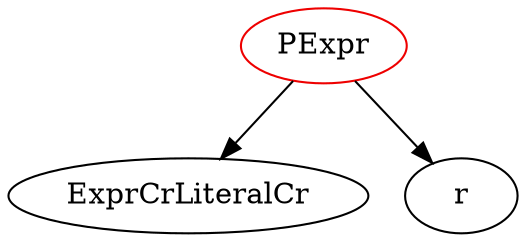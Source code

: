 digraph pexpr{
PExpr	[shape=oval, color=red2, label="PExpr"];
PExpr -> ExprCrLiteralCr;
PExpr -> r;
}
